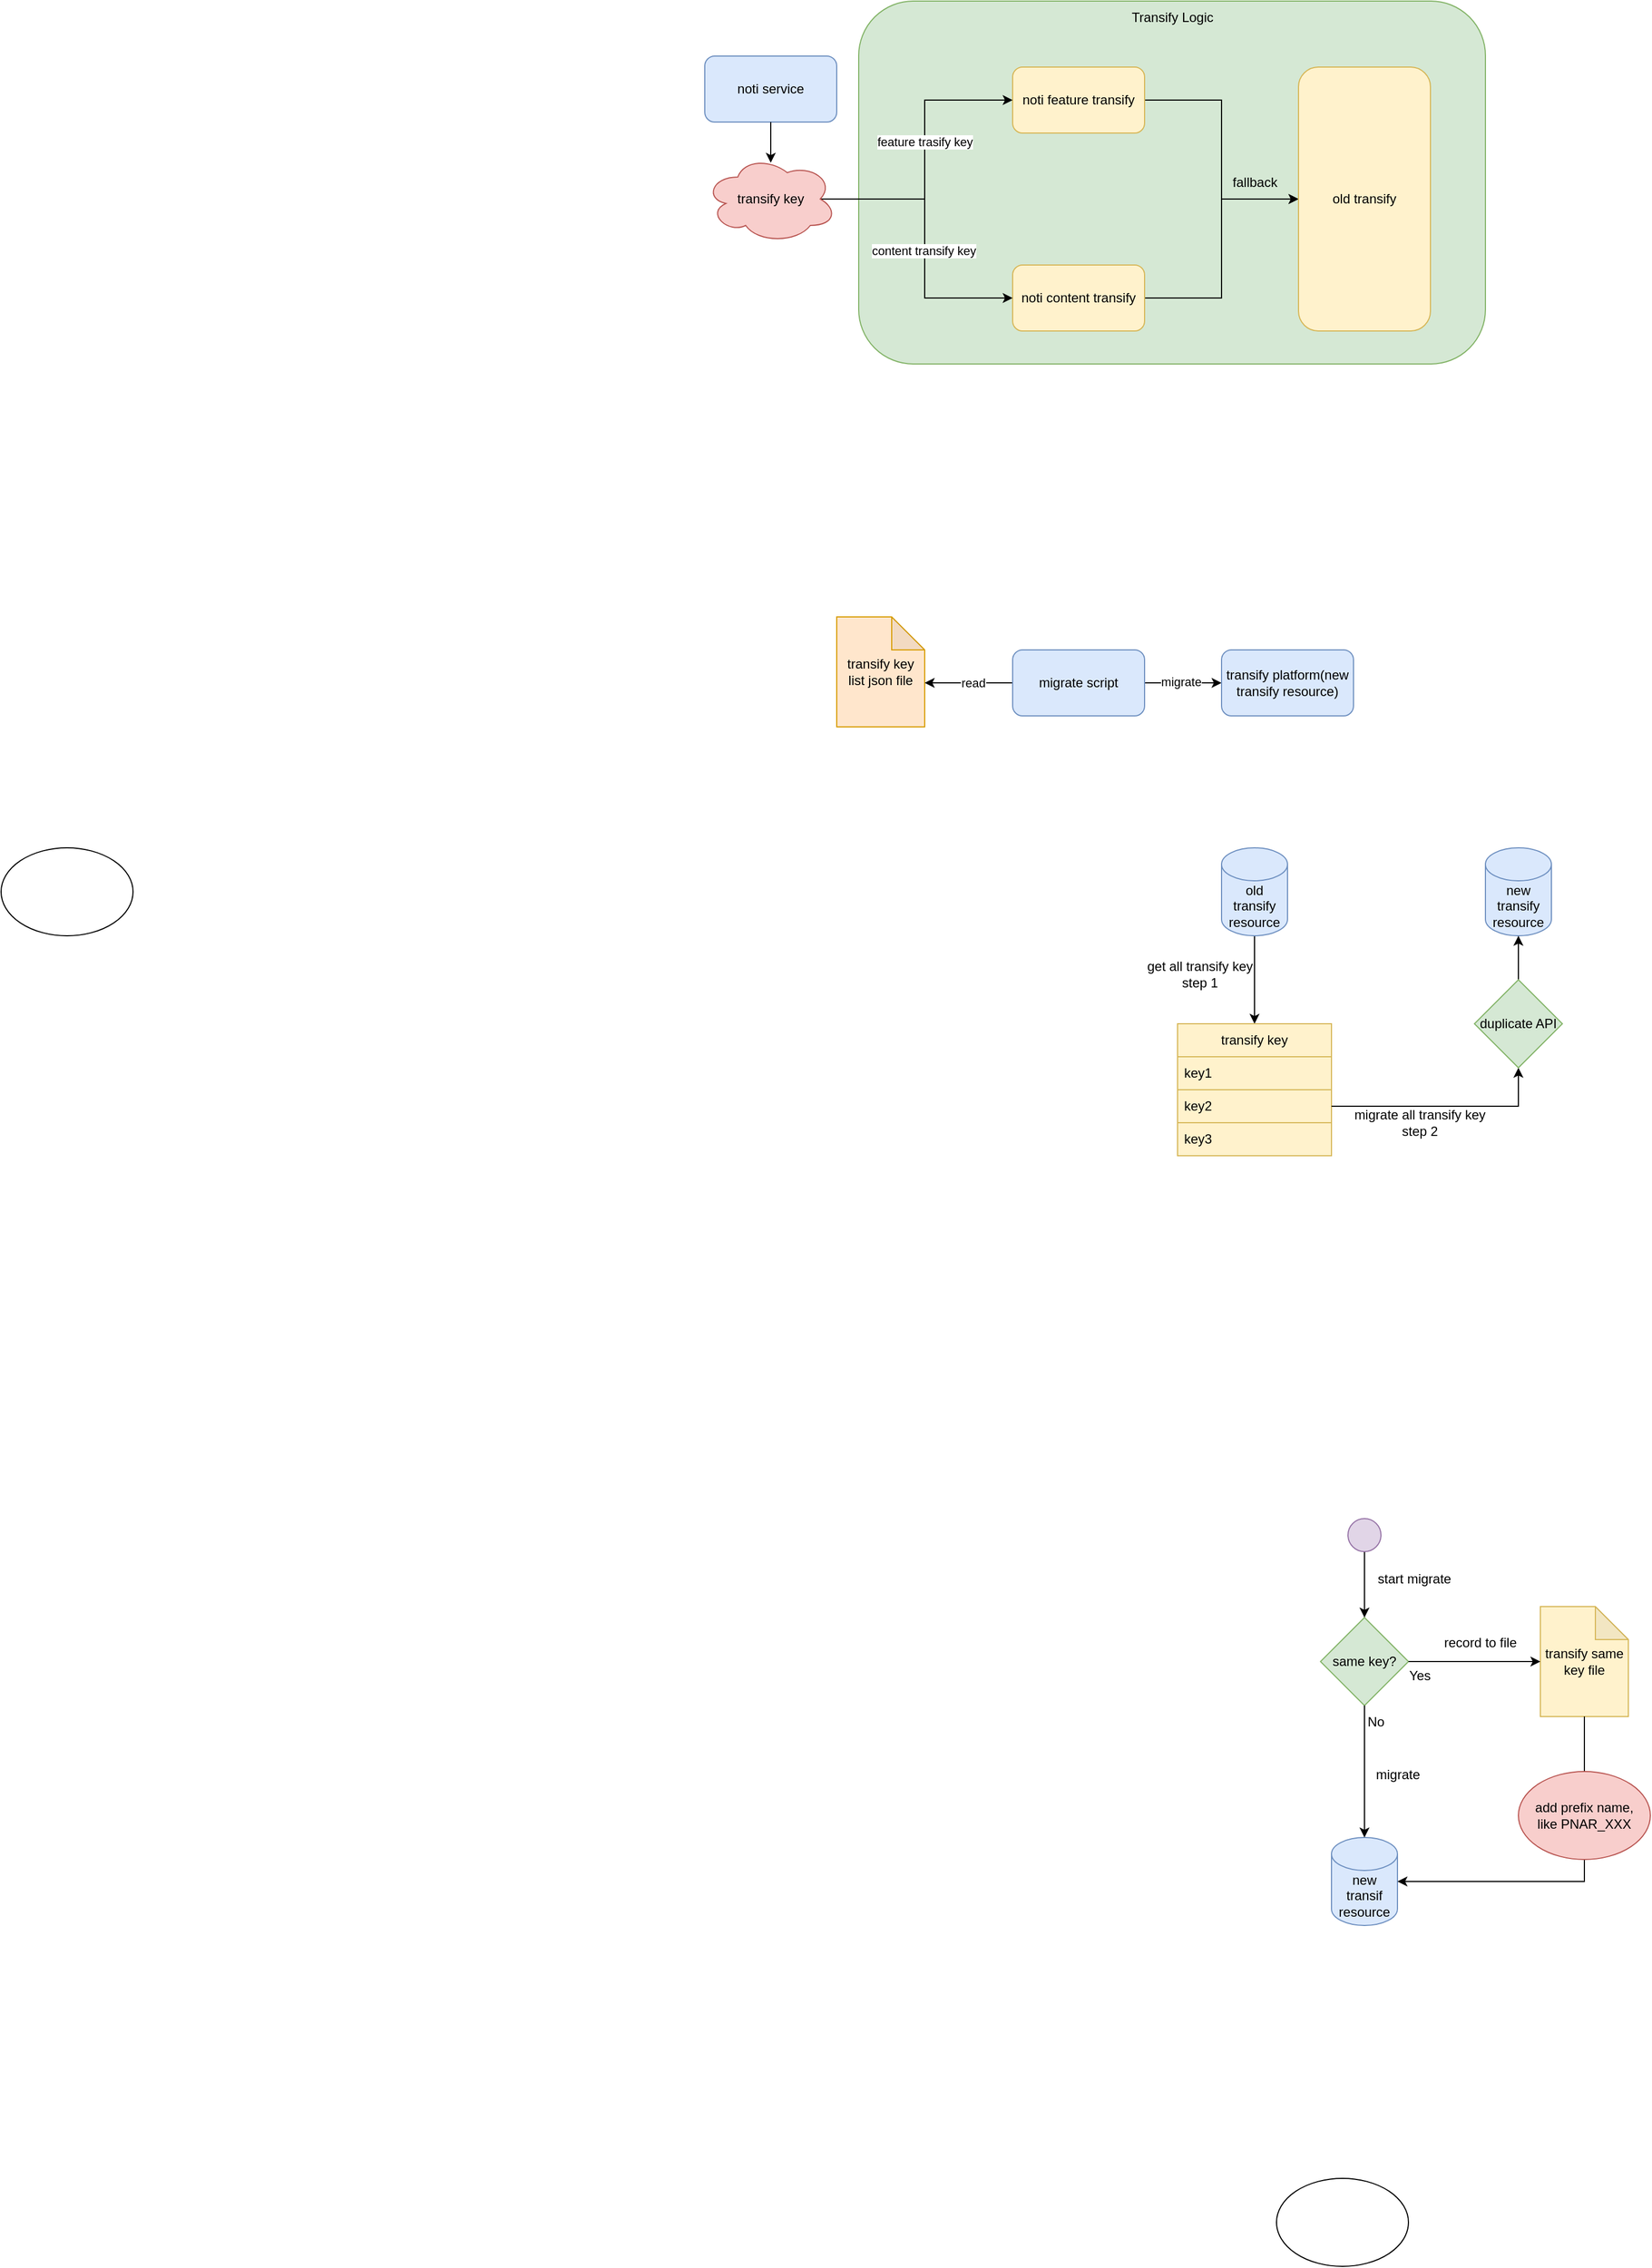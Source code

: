 <mxfile version="24.7.6">
  <diagram name="第 1 页" id="egx2UDpE9agMcuBiwFIx">
    <mxGraphModel dx="4606" dy="776" grid="1" gridSize="10" guides="1" tooltips="1" connect="1" arrows="1" fold="1" page="1" pageScale="1" pageWidth="3300" pageHeight="4681" math="0" shadow="0">
      <root>
        <mxCell id="0" />
        <mxCell id="1" parent="0" />
        <mxCell id="vJv3wOpw-mGPv7PhF24Y-27" value="" style="rounded=1;whiteSpace=wrap;html=1;fillColor=#d5e8d4;strokeColor=#82b366;" parent="1" vertex="1">
          <mxGeometry x="400" y="220" width="570" height="330" as="geometry" />
        </mxCell>
        <mxCell id="vJv3wOpw-mGPv7PhF24Y-17" style="edgeStyle=orthogonalEdgeStyle;rounded=0;orthogonalLoop=1;jettySize=auto;html=1;exitX=1;exitY=0.5;exitDx=0;exitDy=0;" parent="1" source="vJv3wOpw-mGPv7PhF24Y-1" target="vJv3wOpw-mGPv7PhF24Y-14" edge="1">
          <mxGeometry relative="1" as="geometry" />
        </mxCell>
        <mxCell id="vJv3wOpw-mGPv7PhF24Y-1" value="noti feature transify" style="rounded=1;whiteSpace=wrap;html=1;fillColor=#fff2cc;strokeColor=#d6b656;" parent="1" vertex="1">
          <mxGeometry x="540" y="280" width="120" height="60" as="geometry" />
        </mxCell>
        <mxCell id="vJv3wOpw-mGPv7PhF24Y-18" style="edgeStyle=orthogonalEdgeStyle;rounded=0;orthogonalLoop=1;jettySize=auto;html=1;exitX=1;exitY=0.5;exitDx=0;exitDy=0;entryX=0;entryY=0.5;entryDx=0;entryDy=0;" parent="1" source="vJv3wOpw-mGPv7PhF24Y-2" target="vJv3wOpw-mGPv7PhF24Y-14" edge="1">
          <mxGeometry relative="1" as="geometry" />
        </mxCell>
        <mxCell id="vJv3wOpw-mGPv7PhF24Y-2" value="noti content transify" style="rounded=1;whiteSpace=wrap;html=1;fillColor=#fff2cc;strokeColor=#d6b656;" parent="1" vertex="1">
          <mxGeometry x="540" y="460" width="120" height="60" as="geometry" />
        </mxCell>
        <mxCell id="vJv3wOpw-mGPv7PhF24Y-4" style="edgeStyle=orthogonalEdgeStyle;rounded=0;orthogonalLoop=1;jettySize=auto;html=1;exitX=0.875;exitY=0.5;exitDx=0;exitDy=0;exitPerimeter=0;entryX=0;entryY=0.5;entryDx=0;entryDy=0;" parent="1" source="vJv3wOpw-mGPv7PhF24Y-21" target="vJv3wOpw-mGPv7PhF24Y-1" edge="1">
          <mxGeometry relative="1" as="geometry">
            <mxPoint x="395" y="400" as="sourcePoint" />
          </mxGeometry>
        </mxCell>
        <mxCell id="vJv3wOpw-mGPv7PhF24Y-6" value="feature trasify key" style="edgeLabel;html=1;align=center;verticalAlign=middle;resizable=0;points=[];" parent="vJv3wOpw-mGPv7PhF24Y-4" vertex="1" connectable="0">
          <mxGeometry x="0.115" relative="1" as="geometry">
            <mxPoint as="offset" />
          </mxGeometry>
        </mxCell>
        <mxCell id="vJv3wOpw-mGPv7PhF24Y-5" style="edgeStyle=orthogonalEdgeStyle;rounded=0;orthogonalLoop=1;jettySize=auto;html=1;exitX=0.875;exitY=0.5;exitDx=0;exitDy=0;exitPerimeter=0;entryX=0;entryY=0.5;entryDx=0;entryDy=0;" parent="1" source="vJv3wOpw-mGPv7PhF24Y-21" target="vJv3wOpw-mGPv7PhF24Y-2" edge="1">
          <mxGeometry relative="1" as="geometry">
            <mxPoint x="395" y="400" as="sourcePoint" />
          </mxGeometry>
        </mxCell>
        <mxCell id="vJv3wOpw-mGPv7PhF24Y-7" value="content transify key" style="edgeLabel;html=1;align=center;verticalAlign=middle;resizable=0;points=[];" parent="vJv3wOpw-mGPv7PhF24Y-5" vertex="1" connectable="0">
          <mxGeometry x="0.067" y="-1" relative="1" as="geometry">
            <mxPoint as="offset" />
          </mxGeometry>
        </mxCell>
        <mxCell id="vJv3wOpw-mGPv7PhF24Y-14" value="old transify" style="rounded=1;whiteSpace=wrap;html=1;fillColor=#fff2cc;strokeColor=#d6b656;" parent="1" vertex="1">
          <mxGeometry x="800" y="280" width="120" height="240" as="geometry" />
        </mxCell>
        <mxCell id="vJv3wOpw-mGPv7PhF24Y-19" value="fallback" style="text;html=1;align=center;verticalAlign=middle;resizable=0;points=[];autosize=1;strokeColor=none;fillColor=none;" parent="1" vertex="1">
          <mxGeometry x="730" y="370" width="60" height="30" as="geometry" />
        </mxCell>
        <mxCell id="vJv3wOpw-mGPv7PhF24Y-20" value="noti service" style="rounded=1;whiteSpace=wrap;html=1;fillColor=#dae8fc;strokeColor=#6c8ebf;" parent="1" vertex="1">
          <mxGeometry x="260" y="270" width="120" height="60" as="geometry" />
        </mxCell>
        <mxCell id="vJv3wOpw-mGPv7PhF24Y-21" value="transify key" style="ellipse;shape=cloud;whiteSpace=wrap;html=1;fillColor=#f8cecc;strokeColor=#b85450;" parent="1" vertex="1">
          <mxGeometry x="260" y="360" width="120" height="80" as="geometry" />
        </mxCell>
        <mxCell id="vJv3wOpw-mGPv7PhF24Y-26" style="edgeStyle=orthogonalEdgeStyle;rounded=0;orthogonalLoop=1;jettySize=auto;html=1;exitX=0.5;exitY=1;exitDx=0;exitDy=0;entryX=0.5;entryY=0.088;entryDx=0;entryDy=0;entryPerimeter=0;" parent="1" source="vJv3wOpw-mGPv7PhF24Y-20" target="vJv3wOpw-mGPv7PhF24Y-21" edge="1">
          <mxGeometry relative="1" as="geometry" />
        </mxCell>
        <mxCell id="vJv3wOpw-mGPv7PhF24Y-28" value="Transify Logic" style="text;html=1;align=center;verticalAlign=middle;resizable=0;points=[];autosize=1;strokeColor=none;fillColor=none;" parent="1" vertex="1">
          <mxGeometry x="635" y="220" width="100" height="30" as="geometry" />
        </mxCell>
        <mxCell id="iu7YOJcN_zlzfQFf-2uT-1" value="transify key list json file" style="shape=note;whiteSpace=wrap;html=1;backgroundOutline=1;darkOpacity=0.05;fillColor=#ffe6cc;strokeColor=#d79b00;" parent="1" vertex="1">
          <mxGeometry x="380" y="780" width="80" height="100" as="geometry" />
        </mxCell>
        <mxCell id="iu7YOJcN_zlzfQFf-2uT-12" style="edgeStyle=orthogonalEdgeStyle;rounded=0;orthogonalLoop=1;jettySize=auto;html=1;exitX=0;exitY=0.5;exitDx=0;exitDy=0;" parent="1" source="iu7YOJcN_zlzfQFf-2uT-3" edge="1">
          <mxGeometry relative="1" as="geometry">
            <mxPoint x="460" y="840" as="targetPoint" />
          </mxGeometry>
        </mxCell>
        <mxCell id="iu7YOJcN_zlzfQFf-2uT-13" value="read" style="edgeLabel;html=1;align=center;verticalAlign=middle;resizable=0;points=[];" parent="iu7YOJcN_zlzfQFf-2uT-12" vertex="1" connectable="0">
          <mxGeometry x="-0.099" relative="1" as="geometry">
            <mxPoint as="offset" />
          </mxGeometry>
        </mxCell>
        <mxCell id="iu7YOJcN_zlzfQFf-2uT-15" style="edgeStyle=orthogonalEdgeStyle;rounded=0;orthogonalLoop=1;jettySize=auto;html=1;exitX=1;exitY=0.5;exitDx=0;exitDy=0;entryX=0;entryY=0.5;entryDx=0;entryDy=0;" parent="1" source="iu7YOJcN_zlzfQFf-2uT-3" target="iu7YOJcN_zlzfQFf-2uT-14" edge="1">
          <mxGeometry relative="1" as="geometry" />
        </mxCell>
        <mxCell id="iu7YOJcN_zlzfQFf-2uT-16" value="migrate" style="edgeLabel;html=1;align=center;verticalAlign=middle;resizable=0;points=[];" parent="iu7YOJcN_zlzfQFf-2uT-15" vertex="1" connectable="0">
          <mxGeometry x="-0.053" y="1" relative="1" as="geometry">
            <mxPoint as="offset" />
          </mxGeometry>
        </mxCell>
        <mxCell id="iu7YOJcN_zlzfQFf-2uT-3" value="migrate script" style="rounded=1;whiteSpace=wrap;html=1;fillColor=#dae8fc;strokeColor=#6c8ebf;" parent="1" vertex="1">
          <mxGeometry x="540" y="810" width="120" height="60" as="geometry" />
        </mxCell>
        <mxCell id="iu7YOJcN_zlzfQFf-2uT-14" value="transify platform(new transify resource)" style="rounded=1;whiteSpace=wrap;html=1;fillColor=#dae8fc;strokeColor=#6c8ebf;" parent="1" vertex="1">
          <mxGeometry x="730" y="810" width="120" height="60" as="geometry" />
        </mxCell>
        <mxCell id="zJucwXNYndX93U_4XIdq-9" style="edgeStyle=orthogonalEdgeStyle;rounded=0;orthogonalLoop=1;jettySize=auto;html=1;exitX=0.5;exitY=1;exitDx=0;exitDy=0;exitPerimeter=0;" edge="1" parent="1" source="zJucwXNYndX93U_4XIdq-3" target="zJucwXNYndX93U_4XIdq-5">
          <mxGeometry relative="1" as="geometry" />
        </mxCell>
        <mxCell id="zJucwXNYndX93U_4XIdq-3" value="old transify resource" style="shape=cylinder3;whiteSpace=wrap;html=1;boundedLbl=1;backgroundOutline=1;size=15;fillColor=#dae8fc;strokeColor=#6c8ebf;" vertex="1" parent="1">
          <mxGeometry x="730" y="990" width="60" height="80" as="geometry" />
        </mxCell>
        <mxCell id="zJucwXNYndX93U_4XIdq-4" value="new transify resource" style="shape=cylinder3;whiteSpace=wrap;html=1;boundedLbl=1;backgroundOutline=1;size=15;fillColor=#dae8fc;strokeColor=#6c8ebf;" vertex="1" parent="1">
          <mxGeometry x="970" y="990" width="60" height="80" as="geometry" />
        </mxCell>
        <mxCell id="zJucwXNYndX93U_4XIdq-5" value="transify key" style="swimlane;fontStyle=0;childLayout=stackLayout;horizontal=1;startSize=30;horizontalStack=0;resizeParent=1;resizeParentMax=0;resizeLast=0;collapsible=1;marginBottom=0;whiteSpace=wrap;html=1;fillColor=#fff2cc;strokeColor=#d6b656;" vertex="1" parent="1">
          <mxGeometry x="690" y="1150" width="140" height="120" as="geometry" />
        </mxCell>
        <mxCell id="zJucwXNYndX93U_4XIdq-6" value="key1" style="text;strokeColor=#d6b656;fillColor=#fff2cc;align=left;verticalAlign=middle;spacingLeft=4;spacingRight=4;overflow=hidden;points=[[0,0.5],[1,0.5]];portConstraint=eastwest;rotatable=0;whiteSpace=wrap;html=1;" vertex="1" parent="zJucwXNYndX93U_4XIdq-5">
          <mxGeometry y="30" width="140" height="30" as="geometry" />
        </mxCell>
        <mxCell id="zJucwXNYndX93U_4XIdq-7" value="key2" style="text;strokeColor=#d6b656;fillColor=#fff2cc;align=left;verticalAlign=middle;spacingLeft=4;spacingRight=4;overflow=hidden;points=[[0,0.5],[1,0.5]];portConstraint=eastwest;rotatable=0;whiteSpace=wrap;html=1;" vertex="1" parent="zJucwXNYndX93U_4XIdq-5">
          <mxGeometry y="60" width="140" height="30" as="geometry" />
        </mxCell>
        <mxCell id="zJucwXNYndX93U_4XIdq-8" value="key3" style="text;strokeColor=#d6b656;fillColor=#fff2cc;align=left;verticalAlign=middle;spacingLeft=4;spacingRight=4;overflow=hidden;points=[[0,0.5],[1,0.5]];portConstraint=eastwest;rotatable=0;whiteSpace=wrap;html=1;" vertex="1" parent="zJucwXNYndX93U_4XIdq-5">
          <mxGeometry y="90" width="140" height="30" as="geometry" />
        </mxCell>
        <mxCell id="zJucwXNYndX93U_4XIdq-10" style="edgeStyle=orthogonalEdgeStyle;rounded=0;orthogonalLoop=1;jettySize=auto;html=1;exitX=0.5;exitY=0;exitDx=0;exitDy=0;entryX=0.5;entryY=1;entryDx=0;entryDy=0;entryPerimeter=0;" edge="1" parent="1" source="zJucwXNYndX93U_4XIdq-11" target="zJucwXNYndX93U_4XIdq-4">
          <mxGeometry relative="1" as="geometry" />
        </mxCell>
        <mxCell id="zJucwXNYndX93U_4XIdq-12" value="" style="edgeStyle=orthogonalEdgeStyle;rounded=0;orthogonalLoop=1;jettySize=auto;html=1;exitX=1;exitY=0.5;exitDx=0;exitDy=0;entryX=0.5;entryY=1;entryDx=0;entryDy=0;entryPerimeter=0;" edge="1" parent="1" source="zJucwXNYndX93U_4XIdq-7" target="zJucwXNYndX93U_4XIdq-11">
          <mxGeometry relative="1" as="geometry">
            <mxPoint x="830" y="1180" as="sourcePoint" />
            <mxPoint x="1000" y="1070" as="targetPoint" />
          </mxGeometry>
        </mxCell>
        <mxCell id="zJucwXNYndX93U_4XIdq-11" value="duplicate API" style="rhombus;whiteSpace=wrap;html=1;fillColor=#d5e8d4;strokeColor=#82b366;" vertex="1" parent="1">
          <mxGeometry x="960" y="1110" width="80" height="80" as="geometry" />
        </mxCell>
        <mxCell id="zJucwXNYndX93U_4XIdq-13" value="get all transify key&lt;br&gt;step 1" style="text;html=1;align=center;verticalAlign=middle;resizable=0;points=[];autosize=1;strokeColor=none;fillColor=none;" vertex="1" parent="1">
          <mxGeometry x="650" y="1085" width="120" height="40" as="geometry" />
        </mxCell>
        <mxCell id="zJucwXNYndX93U_4XIdq-14" value="migrate all transify key&lt;br&gt;step 2" style="text;html=1;align=center;verticalAlign=middle;resizable=0;points=[];autosize=1;strokeColor=none;fillColor=none;" vertex="1" parent="1">
          <mxGeometry x="840" y="1220" width="140" height="40" as="geometry" />
        </mxCell>
        <mxCell id="zJucwXNYndX93U_4XIdq-16" value="" style="ellipse;whiteSpace=wrap;html=1;" vertex="1" parent="1">
          <mxGeometry x="-380" y="990" width="120" height="80" as="geometry" />
        </mxCell>
        <mxCell id="zJucwXNYndX93U_4XIdq-18" value="" style="ellipse;whiteSpace=wrap;html=1;" vertex="1" parent="1">
          <mxGeometry x="780" y="2200" width="120" height="80" as="geometry" />
        </mxCell>
        <mxCell id="zJucwXNYndX93U_4XIdq-19" value="same key?" style="rhombus;whiteSpace=wrap;html=1;fillColor=#d5e8d4;strokeColor=#82b366;" vertex="1" parent="1">
          <mxGeometry x="820" y="1690" width="80" height="80" as="geometry" />
        </mxCell>
        <mxCell id="zJucwXNYndX93U_4XIdq-20" value="new transif resource" style="shape=cylinder3;whiteSpace=wrap;html=1;boundedLbl=1;backgroundOutline=1;size=15;fillColor=#dae8fc;strokeColor=#6c8ebf;" vertex="1" parent="1">
          <mxGeometry x="830" y="1890" width="60" height="80" as="geometry" />
        </mxCell>
        <mxCell id="zJucwXNYndX93U_4XIdq-21" style="edgeStyle=orthogonalEdgeStyle;rounded=0;orthogonalLoop=1;jettySize=auto;html=1;exitX=0.5;exitY=1;exitDx=0;exitDy=0;entryX=0.5;entryY=0;entryDx=0;entryDy=0;entryPerimeter=0;" edge="1" parent="1" source="zJucwXNYndX93U_4XIdq-19" target="zJucwXNYndX93U_4XIdq-20">
          <mxGeometry relative="1" as="geometry" />
        </mxCell>
        <mxCell id="zJucwXNYndX93U_4XIdq-22" value="No" style="text;html=1;align=center;verticalAlign=middle;resizable=0;points=[];autosize=1;strokeColor=none;fillColor=none;" vertex="1" parent="1">
          <mxGeometry x="850" y="1770" width="40" height="30" as="geometry" />
        </mxCell>
        <mxCell id="zJucwXNYndX93U_4XIdq-23" value="transify same key file" style="shape=note;whiteSpace=wrap;html=1;backgroundOutline=1;darkOpacity=0.05;fillColor=#fff2cc;strokeColor=#d6b656;" vertex="1" parent="1">
          <mxGeometry x="1020" y="1680" width="80" height="100" as="geometry" />
        </mxCell>
        <mxCell id="zJucwXNYndX93U_4XIdq-24" style="edgeStyle=orthogonalEdgeStyle;rounded=0;orthogonalLoop=1;jettySize=auto;html=1;exitX=1;exitY=0.5;exitDx=0;exitDy=0;entryX=0;entryY=0.5;entryDx=0;entryDy=0;entryPerimeter=0;" edge="1" parent="1" source="zJucwXNYndX93U_4XIdq-19" target="zJucwXNYndX93U_4XIdq-23">
          <mxGeometry relative="1" as="geometry" />
        </mxCell>
        <mxCell id="zJucwXNYndX93U_4XIdq-25" value="Yes" style="text;html=1;align=center;verticalAlign=middle;resizable=0;points=[];autosize=1;strokeColor=none;fillColor=none;" vertex="1" parent="1">
          <mxGeometry x="890" y="1728" width="40" height="30" as="geometry" />
        </mxCell>
        <mxCell id="zJucwXNYndX93U_4XIdq-26" value="record to file" style="text;html=1;align=center;verticalAlign=middle;resizable=0;points=[];autosize=1;strokeColor=none;fillColor=none;" vertex="1" parent="1">
          <mxGeometry x="920" y="1698" width="90" height="30" as="geometry" />
        </mxCell>
        <mxCell id="zJucwXNYndX93U_4XIdq-27" value="migrate" style="text;html=1;align=center;verticalAlign=middle;resizable=0;points=[];autosize=1;strokeColor=none;fillColor=none;" vertex="1" parent="1">
          <mxGeometry x="860" y="1818" width="60" height="30" as="geometry" />
        </mxCell>
        <mxCell id="zJucwXNYndX93U_4XIdq-28" style="edgeStyle=orthogonalEdgeStyle;rounded=0;orthogonalLoop=1;jettySize=auto;html=1;exitX=0.5;exitY=1;exitDx=0;exitDy=0;exitPerimeter=0;entryX=1;entryY=0.5;entryDx=0;entryDy=0;entryPerimeter=0;" edge="1" parent="1" source="zJucwXNYndX93U_4XIdq-23" target="zJucwXNYndX93U_4XIdq-20">
          <mxGeometry relative="1" as="geometry" />
        </mxCell>
        <mxCell id="zJucwXNYndX93U_4XIdq-29" value="add prefix name, &lt;br&gt;like PNAR_XXX" style="ellipse;whiteSpace=wrap;html=1;fillColor=#f8cecc;strokeColor=#b85450;" vertex="1" parent="1">
          <mxGeometry x="1000" y="1830" width="120" height="80" as="geometry" />
        </mxCell>
        <mxCell id="zJucwXNYndX93U_4XIdq-31" style="edgeStyle=orthogonalEdgeStyle;rounded=0;orthogonalLoop=1;jettySize=auto;html=1;exitX=0.5;exitY=1;exitDx=0;exitDy=0;entryX=0.5;entryY=0;entryDx=0;entryDy=0;" edge="1" parent="1" source="zJucwXNYndX93U_4XIdq-30" target="zJucwXNYndX93U_4XIdq-19">
          <mxGeometry relative="1" as="geometry" />
        </mxCell>
        <mxCell id="zJucwXNYndX93U_4XIdq-30" value="" style="ellipse;whiteSpace=wrap;html=1;aspect=fixed;fillColor=#e1d5e7;strokeColor=#9673a6;" vertex="1" parent="1">
          <mxGeometry x="845" y="1600" width="30" height="30" as="geometry" />
        </mxCell>
        <mxCell id="zJucwXNYndX93U_4XIdq-32" value="start migrate" style="text;html=1;align=center;verticalAlign=middle;resizable=0;points=[];autosize=1;strokeColor=none;fillColor=none;" vertex="1" parent="1">
          <mxGeometry x="860" y="1640" width="90" height="30" as="geometry" />
        </mxCell>
      </root>
    </mxGraphModel>
  </diagram>
</mxfile>
